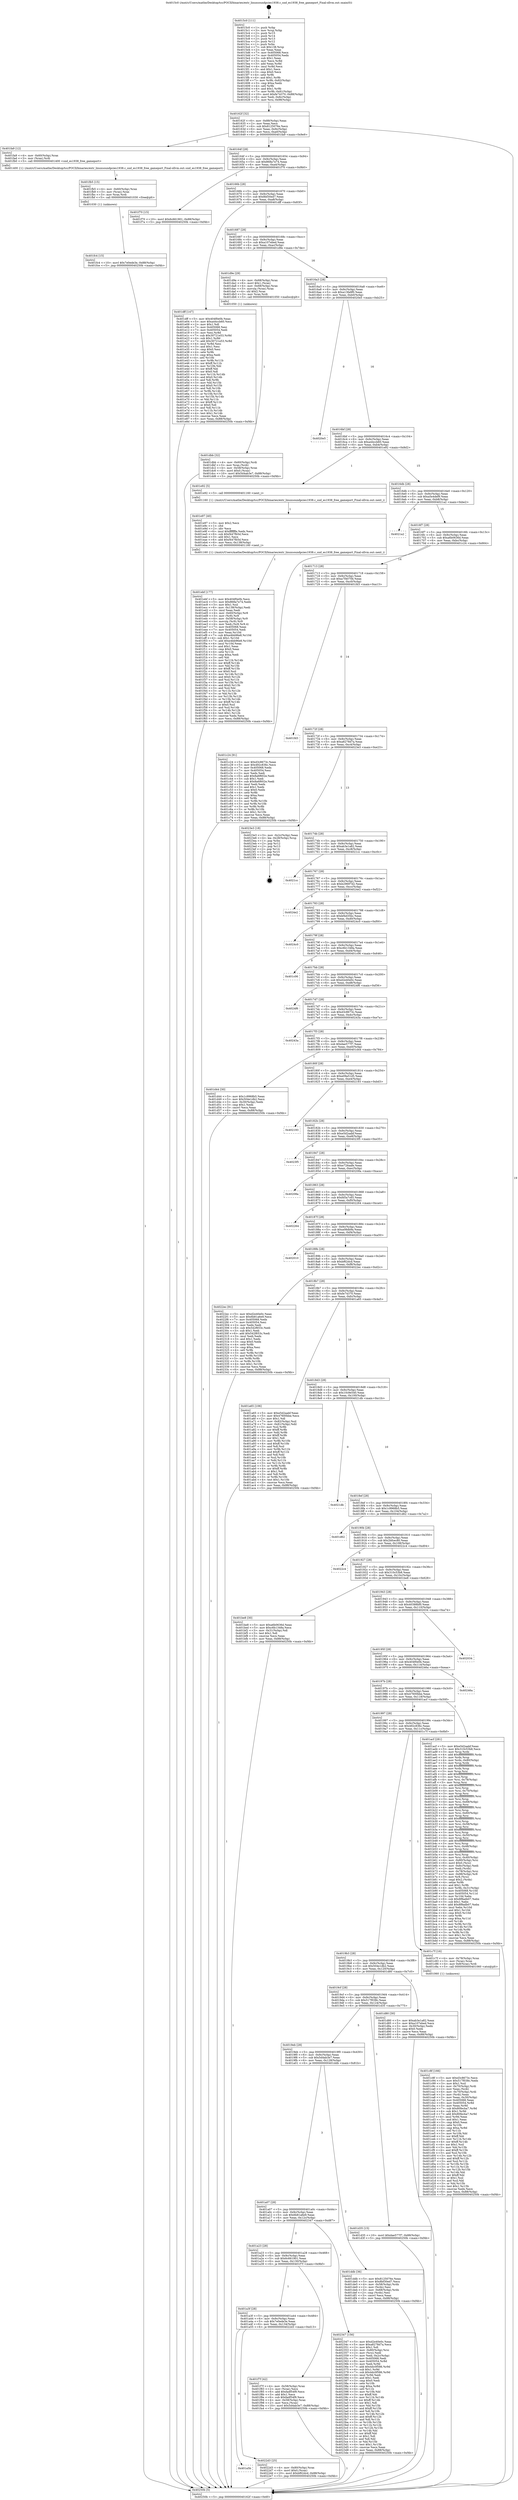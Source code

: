 digraph "0x4015c0" {
  label = "0x4015c0 (/mnt/c/Users/mathe/Desktop/tcc/POCII/binaries/extr_linuxsoundpcies1938.c_snd_es1938_free_gameport_Final-ollvm.out::main(0))"
  labelloc = "t"
  node[shape=record]

  Entry [label="",width=0.3,height=0.3,shape=circle,fillcolor=black,style=filled]
  "0x40162f" [label="{
     0x40162f [32]\l
     | [instrs]\l
     &nbsp;&nbsp;0x40162f \<+6\>: mov -0x88(%rbp),%eax\l
     &nbsp;&nbsp;0x401635 \<+2\>: mov %eax,%ecx\l
     &nbsp;&nbsp;0x401637 \<+6\>: sub $0x8125076e,%ecx\l
     &nbsp;&nbsp;0x40163d \<+6\>: mov %eax,-0x9c(%rbp)\l
     &nbsp;&nbsp;0x401643 \<+6\>: mov %ecx,-0xa0(%rbp)\l
     &nbsp;&nbsp;0x401649 \<+6\>: je 0000000000401fa9 \<main+0x9e9\>\l
  }"]
  "0x401fa9" [label="{
     0x401fa9 [12]\l
     | [instrs]\l
     &nbsp;&nbsp;0x401fa9 \<+4\>: mov -0x60(%rbp),%rax\l
     &nbsp;&nbsp;0x401fad \<+3\>: mov (%rax),%rdi\l
     &nbsp;&nbsp;0x401fb0 \<+5\>: call 0000000000401400 \<snd_es1938_free_gameport\>\l
     | [calls]\l
     &nbsp;&nbsp;0x401400 \{1\} (/mnt/c/Users/mathe/Desktop/tcc/POCII/binaries/extr_linuxsoundpcies1938.c_snd_es1938_free_gameport_Final-ollvm.out::snd_es1938_free_gameport)\l
  }"]
  "0x40164f" [label="{
     0x40164f [28]\l
     | [instrs]\l
     &nbsp;&nbsp;0x40164f \<+5\>: jmp 0000000000401654 \<main+0x94\>\l
     &nbsp;&nbsp;0x401654 \<+6\>: mov -0x9c(%rbp),%eax\l
     &nbsp;&nbsp;0x40165a \<+5\>: sub $0x868a7e74,%eax\l
     &nbsp;&nbsp;0x40165f \<+6\>: mov %eax,-0xa4(%rbp)\l
     &nbsp;&nbsp;0x401665 \<+6\>: je 0000000000401f70 \<main+0x9b0\>\l
  }"]
  Exit [label="",width=0.3,height=0.3,shape=circle,fillcolor=black,style=filled,peripheries=2]
  "0x401f70" [label="{
     0x401f70 [15]\l
     | [instrs]\l
     &nbsp;&nbsp;0x401f70 \<+10\>: movl $0x6c661901,-0x88(%rbp)\l
     &nbsp;&nbsp;0x401f7a \<+5\>: jmp 000000000040250b \<main+0xf4b\>\l
  }"]
  "0x40166b" [label="{
     0x40166b [28]\l
     | [instrs]\l
     &nbsp;&nbsp;0x40166b \<+5\>: jmp 0000000000401670 \<main+0xb0\>\l
     &nbsp;&nbsp;0x401670 \<+6\>: mov -0x9c(%rbp),%eax\l
     &nbsp;&nbsp;0x401676 \<+5\>: sub $0x8bf30ed7,%eax\l
     &nbsp;&nbsp;0x40167b \<+6\>: mov %eax,-0xa8(%rbp)\l
     &nbsp;&nbsp;0x401681 \<+6\>: je 0000000000401dff \<main+0x83f\>\l
  }"]
  "0x401a5b" [label="{
     0x401a5b\l
  }", style=dashed]
  "0x401dff" [label="{
     0x401dff [147]\l
     | [instrs]\l
     &nbsp;&nbsp;0x401dff \<+5\>: mov $0x404f0e0b,%eax\l
     &nbsp;&nbsp;0x401e04 \<+5\>: mov $0xa44ccb60,%ecx\l
     &nbsp;&nbsp;0x401e09 \<+2\>: mov $0x1,%dl\l
     &nbsp;&nbsp;0x401e0b \<+7\>: mov 0x405068,%esi\l
     &nbsp;&nbsp;0x401e12 \<+7\>: mov 0x405054,%edi\l
     &nbsp;&nbsp;0x401e19 \<+3\>: mov %esi,%r8d\l
     &nbsp;&nbsp;0x401e1c \<+7\>: sub $0x30721e53,%r8d\l
     &nbsp;&nbsp;0x401e23 \<+4\>: sub $0x1,%r8d\l
     &nbsp;&nbsp;0x401e27 \<+7\>: add $0x30721e53,%r8d\l
     &nbsp;&nbsp;0x401e2e \<+4\>: imul %r8d,%esi\l
     &nbsp;&nbsp;0x401e32 \<+3\>: and $0x1,%esi\l
     &nbsp;&nbsp;0x401e35 \<+3\>: cmp $0x0,%esi\l
     &nbsp;&nbsp;0x401e38 \<+4\>: sete %r9b\l
     &nbsp;&nbsp;0x401e3c \<+3\>: cmp $0xa,%edi\l
     &nbsp;&nbsp;0x401e3f \<+4\>: setl %r10b\l
     &nbsp;&nbsp;0x401e43 \<+3\>: mov %r9b,%r11b\l
     &nbsp;&nbsp;0x401e46 \<+4\>: xor $0xff,%r11b\l
     &nbsp;&nbsp;0x401e4a \<+3\>: mov %r10b,%bl\l
     &nbsp;&nbsp;0x401e4d \<+3\>: xor $0xff,%bl\l
     &nbsp;&nbsp;0x401e50 \<+3\>: xor $0x0,%dl\l
     &nbsp;&nbsp;0x401e53 \<+3\>: mov %r11b,%r14b\l
     &nbsp;&nbsp;0x401e56 \<+4\>: and $0x0,%r14b\l
     &nbsp;&nbsp;0x401e5a \<+3\>: and %dl,%r9b\l
     &nbsp;&nbsp;0x401e5d \<+3\>: mov %bl,%r15b\l
     &nbsp;&nbsp;0x401e60 \<+4\>: and $0x0,%r15b\l
     &nbsp;&nbsp;0x401e64 \<+3\>: and %dl,%r10b\l
     &nbsp;&nbsp;0x401e67 \<+3\>: or %r9b,%r14b\l
     &nbsp;&nbsp;0x401e6a \<+3\>: or %r10b,%r15b\l
     &nbsp;&nbsp;0x401e6d \<+3\>: xor %r15b,%r14b\l
     &nbsp;&nbsp;0x401e70 \<+3\>: or %bl,%r11b\l
     &nbsp;&nbsp;0x401e73 \<+4\>: xor $0xff,%r11b\l
     &nbsp;&nbsp;0x401e77 \<+3\>: or $0x0,%dl\l
     &nbsp;&nbsp;0x401e7a \<+3\>: and %dl,%r11b\l
     &nbsp;&nbsp;0x401e7d \<+3\>: or %r11b,%r14b\l
     &nbsp;&nbsp;0x401e80 \<+4\>: test $0x1,%r14b\l
     &nbsp;&nbsp;0x401e84 \<+3\>: cmovne %ecx,%eax\l
     &nbsp;&nbsp;0x401e87 \<+6\>: mov %eax,-0x88(%rbp)\l
     &nbsp;&nbsp;0x401e8d \<+5\>: jmp 000000000040250b \<main+0xf4b\>\l
  }"]
  "0x401687" [label="{
     0x401687 [28]\l
     | [instrs]\l
     &nbsp;&nbsp;0x401687 \<+5\>: jmp 000000000040168c \<main+0xcc\>\l
     &nbsp;&nbsp;0x40168c \<+6\>: mov -0x9c(%rbp),%eax\l
     &nbsp;&nbsp;0x401692 \<+5\>: sub $0xa107ebed,%eax\l
     &nbsp;&nbsp;0x401697 \<+6\>: mov %eax,-0xac(%rbp)\l
     &nbsp;&nbsp;0x40169d \<+6\>: je 0000000000401d9e \<main+0x7de\>\l
  }"]
  "0x4022d3" [label="{
     0x4022d3 [25]\l
     | [instrs]\l
     &nbsp;&nbsp;0x4022d3 \<+4\>: mov -0x80(%rbp),%rax\l
     &nbsp;&nbsp;0x4022d7 \<+6\>: movl $0x0,(%rax)\l
     &nbsp;&nbsp;0x4022dd \<+10\>: movl $0xbf62dcd,-0x88(%rbp)\l
     &nbsp;&nbsp;0x4022e7 \<+5\>: jmp 000000000040250b \<main+0xf4b\>\l
  }"]
  "0x401d9e" [label="{
     0x401d9e [29]\l
     | [instrs]\l
     &nbsp;&nbsp;0x401d9e \<+4\>: mov -0x68(%rbp),%rax\l
     &nbsp;&nbsp;0x401da2 \<+6\>: movl $0x1,(%rax)\l
     &nbsp;&nbsp;0x401da8 \<+4\>: mov -0x68(%rbp),%rax\l
     &nbsp;&nbsp;0x401dac \<+3\>: movslq (%rax),%rax\l
     &nbsp;&nbsp;0x401daf \<+4\>: shl $0x2,%rax\l
     &nbsp;&nbsp;0x401db3 \<+3\>: mov %rax,%rdi\l
     &nbsp;&nbsp;0x401db6 \<+5\>: call 0000000000401050 \<malloc@plt\>\l
     | [calls]\l
     &nbsp;&nbsp;0x401050 \{1\} (unknown)\l
  }"]
  "0x4016a3" [label="{
     0x4016a3 [28]\l
     | [instrs]\l
     &nbsp;&nbsp;0x4016a3 \<+5\>: jmp 00000000004016a8 \<main+0xe8\>\l
     &nbsp;&nbsp;0x4016a8 \<+6\>: mov -0x9c(%rbp),%eax\l
     &nbsp;&nbsp;0x4016ae \<+5\>: sub $0xa13fa9f0,%eax\l
     &nbsp;&nbsp;0x4016b3 \<+6\>: mov %eax,-0xb0(%rbp)\l
     &nbsp;&nbsp;0x4016b9 \<+6\>: je 00000000004020e5 \<main+0xb25\>\l
  }"]
  "0x401fc4" [label="{
     0x401fc4 [15]\l
     | [instrs]\l
     &nbsp;&nbsp;0x401fc4 \<+10\>: movl $0x7e0ede3e,-0x88(%rbp)\l
     &nbsp;&nbsp;0x401fce \<+5\>: jmp 000000000040250b \<main+0xf4b\>\l
  }"]
  "0x4020e5" [label="{
     0x4020e5\l
  }", style=dashed]
  "0x4016bf" [label="{
     0x4016bf [28]\l
     | [instrs]\l
     &nbsp;&nbsp;0x4016bf \<+5\>: jmp 00000000004016c4 \<main+0x104\>\l
     &nbsp;&nbsp;0x4016c4 \<+6\>: mov -0x9c(%rbp),%eax\l
     &nbsp;&nbsp;0x4016ca \<+5\>: sub $0xa44ccb60,%eax\l
     &nbsp;&nbsp;0x4016cf \<+6\>: mov %eax,-0xb4(%rbp)\l
     &nbsp;&nbsp;0x4016d5 \<+6\>: je 0000000000401e92 \<main+0x8d2\>\l
  }"]
  "0x401fb5" [label="{
     0x401fb5 [15]\l
     | [instrs]\l
     &nbsp;&nbsp;0x401fb5 \<+4\>: mov -0x60(%rbp),%rax\l
     &nbsp;&nbsp;0x401fb9 \<+3\>: mov (%rax),%rax\l
     &nbsp;&nbsp;0x401fbc \<+3\>: mov %rax,%rdi\l
     &nbsp;&nbsp;0x401fbf \<+5\>: call 0000000000401030 \<free@plt\>\l
     | [calls]\l
     &nbsp;&nbsp;0x401030 \{1\} (unknown)\l
  }"]
  "0x401e92" [label="{
     0x401e92 [5]\l
     | [instrs]\l
     &nbsp;&nbsp;0x401e92 \<+5\>: call 0000000000401160 \<next_i\>\l
     | [calls]\l
     &nbsp;&nbsp;0x401160 \{1\} (/mnt/c/Users/mathe/Desktop/tcc/POCII/binaries/extr_linuxsoundpcies1938.c_snd_es1938_free_gameport_Final-ollvm.out::next_i)\l
  }"]
  "0x4016db" [label="{
     0x4016db [28]\l
     | [instrs]\l
     &nbsp;&nbsp;0x4016db \<+5\>: jmp 00000000004016e0 \<main+0x120\>\l
     &nbsp;&nbsp;0x4016e0 \<+6\>: mov -0x9c(%rbp),%eax\l
     &nbsp;&nbsp;0x4016e6 \<+5\>: sub $0xa5e4def9,%eax\l
     &nbsp;&nbsp;0x4016eb \<+6\>: mov %eax,-0xb8(%rbp)\l
     &nbsp;&nbsp;0x4016f1 \<+6\>: je 00000000004021a2 \<main+0xbe2\>\l
  }"]
  "0x401a3f" [label="{
     0x401a3f [28]\l
     | [instrs]\l
     &nbsp;&nbsp;0x401a3f \<+5\>: jmp 0000000000401a44 \<main+0x484\>\l
     &nbsp;&nbsp;0x401a44 \<+6\>: mov -0x9c(%rbp),%eax\l
     &nbsp;&nbsp;0x401a4a \<+5\>: sub $0x7e0ede3e,%eax\l
     &nbsp;&nbsp;0x401a4f \<+6\>: mov %eax,-0x134(%rbp)\l
     &nbsp;&nbsp;0x401a55 \<+6\>: je 00000000004022d3 \<main+0xd13\>\l
  }"]
  "0x4021a2" [label="{
     0x4021a2\l
  }", style=dashed]
  "0x4016f7" [label="{
     0x4016f7 [28]\l
     | [instrs]\l
     &nbsp;&nbsp;0x4016f7 \<+5\>: jmp 00000000004016fc \<main+0x13c\>\l
     &nbsp;&nbsp;0x4016fc \<+6\>: mov -0x9c(%rbp),%eax\l
     &nbsp;&nbsp;0x401702 \<+5\>: sub $0xa6b0636d,%eax\l
     &nbsp;&nbsp;0x401707 \<+6\>: mov %eax,-0xbc(%rbp)\l
     &nbsp;&nbsp;0x40170d \<+6\>: je 0000000000401c24 \<main+0x664\>\l
  }"]
  "0x401f7f" [label="{
     0x401f7f [42]\l
     | [instrs]\l
     &nbsp;&nbsp;0x401f7f \<+4\>: mov -0x58(%rbp),%rax\l
     &nbsp;&nbsp;0x401f83 \<+2\>: mov (%rax),%ecx\l
     &nbsp;&nbsp;0x401f85 \<+6\>: add $0xfadf54f9,%ecx\l
     &nbsp;&nbsp;0x401f8b \<+3\>: add $0x1,%ecx\l
     &nbsp;&nbsp;0x401f8e \<+6\>: sub $0xfadf54f9,%ecx\l
     &nbsp;&nbsp;0x401f94 \<+4\>: mov -0x58(%rbp),%rax\l
     &nbsp;&nbsp;0x401f98 \<+2\>: mov %ecx,(%rax)\l
     &nbsp;&nbsp;0x401f9a \<+10\>: movl $0x5d4ab3e7,-0x88(%rbp)\l
     &nbsp;&nbsp;0x401fa4 \<+5\>: jmp 000000000040250b \<main+0xf4b\>\l
  }"]
  "0x401c24" [label="{
     0x401c24 [91]\l
     | [instrs]\l
     &nbsp;&nbsp;0x401c24 \<+5\>: mov $0xd3c8673c,%eax\l
     &nbsp;&nbsp;0x401c29 \<+5\>: mov $0x492c836c,%ecx\l
     &nbsp;&nbsp;0x401c2e \<+7\>: mov 0x405068,%edx\l
     &nbsp;&nbsp;0x401c35 \<+7\>: mov 0x405054,%esi\l
     &nbsp;&nbsp;0x401c3c \<+2\>: mov %edx,%edi\l
     &nbsp;&nbsp;0x401c3e \<+6\>: add $0x8a6f602e,%edi\l
     &nbsp;&nbsp;0x401c44 \<+3\>: sub $0x1,%edi\l
     &nbsp;&nbsp;0x401c47 \<+6\>: sub $0x8a6f602e,%edi\l
     &nbsp;&nbsp;0x401c4d \<+3\>: imul %edi,%edx\l
     &nbsp;&nbsp;0x401c50 \<+3\>: and $0x1,%edx\l
     &nbsp;&nbsp;0x401c53 \<+3\>: cmp $0x0,%edx\l
     &nbsp;&nbsp;0x401c56 \<+4\>: sete %r8b\l
     &nbsp;&nbsp;0x401c5a \<+3\>: cmp $0xa,%esi\l
     &nbsp;&nbsp;0x401c5d \<+4\>: setl %r9b\l
     &nbsp;&nbsp;0x401c61 \<+3\>: mov %r8b,%r10b\l
     &nbsp;&nbsp;0x401c64 \<+3\>: and %r9b,%r10b\l
     &nbsp;&nbsp;0x401c67 \<+3\>: xor %r9b,%r8b\l
     &nbsp;&nbsp;0x401c6a \<+3\>: or %r8b,%r10b\l
     &nbsp;&nbsp;0x401c6d \<+4\>: test $0x1,%r10b\l
     &nbsp;&nbsp;0x401c71 \<+3\>: cmovne %ecx,%eax\l
     &nbsp;&nbsp;0x401c74 \<+6\>: mov %eax,-0x88(%rbp)\l
     &nbsp;&nbsp;0x401c7a \<+5\>: jmp 000000000040250b \<main+0xf4b\>\l
  }"]
  "0x401713" [label="{
     0x401713 [28]\l
     | [instrs]\l
     &nbsp;&nbsp;0x401713 \<+5\>: jmp 0000000000401718 \<main+0x158\>\l
     &nbsp;&nbsp;0x401718 \<+6\>: mov -0x9c(%rbp),%eax\l
     &nbsp;&nbsp;0x40171e \<+5\>: sub $0xa7f4070b,%eax\l
     &nbsp;&nbsp;0x401723 \<+6\>: mov %eax,-0xc0(%rbp)\l
     &nbsp;&nbsp;0x401729 \<+6\>: je 0000000000401fd3 \<main+0xa13\>\l
  }"]
  "0x401a23" [label="{
     0x401a23 [28]\l
     | [instrs]\l
     &nbsp;&nbsp;0x401a23 \<+5\>: jmp 0000000000401a28 \<main+0x468\>\l
     &nbsp;&nbsp;0x401a28 \<+6\>: mov -0x9c(%rbp),%eax\l
     &nbsp;&nbsp;0x401a2e \<+5\>: sub $0x6c661901,%eax\l
     &nbsp;&nbsp;0x401a33 \<+6\>: mov %eax,-0x130(%rbp)\l
     &nbsp;&nbsp;0x401a39 \<+6\>: je 0000000000401f7f \<main+0x9bf\>\l
  }"]
  "0x401fd3" [label="{
     0x401fd3\l
  }", style=dashed]
  "0x40172f" [label="{
     0x40172f [28]\l
     | [instrs]\l
     &nbsp;&nbsp;0x40172f \<+5\>: jmp 0000000000401734 \<main+0x174\>\l
     &nbsp;&nbsp;0x401734 \<+6\>: mov -0x9c(%rbp),%eax\l
     &nbsp;&nbsp;0x40173a \<+5\>: sub $0xa8278d7a,%eax\l
     &nbsp;&nbsp;0x40173f \<+6\>: mov %eax,-0xc4(%rbp)\l
     &nbsp;&nbsp;0x401745 \<+6\>: je 00000000004023e3 \<main+0xe23\>\l
  }"]
  "0x402347" [label="{
     0x402347 [156]\l
     | [instrs]\l
     &nbsp;&nbsp;0x402347 \<+5\>: mov $0xd2e40e0c,%eax\l
     &nbsp;&nbsp;0x40234c \<+5\>: mov $0xa8278d7a,%ecx\l
     &nbsp;&nbsp;0x402351 \<+2\>: mov $0x1,%dl\l
     &nbsp;&nbsp;0x402353 \<+4\>: mov -0x80(%rbp),%rsi\l
     &nbsp;&nbsp;0x402357 \<+2\>: mov (%rsi),%edi\l
     &nbsp;&nbsp;0x402359 \<+3\>: mov %edi,-0x2c(%rbp)\l
     &nbsp;&nbsp;0x40235c \<+7\>: mov 0x405068,%edi\l
     &nbsp;&nbsp;0x402363 \<+8\>: mov 0x405054,%r8d\l
     &nbsp;&nbsp;0x40236b \<+3\>: mov %edi,%r9d\l
     &nbsp;&nbsp;0x40236e \<+7\>: add $0x4dc0f586,%r9d\l
     &nbsp;&nbsp;0x402375 \<+4\>: sub $0x1,%r9d\l
     &nbsp;&nbsp;0x402379 \<+7\>: sub $0x4dc0f586,%r9d\l
     &nbsp;&nbsp;0x402380 \<+4\>: imul %r9d,%edi\l
     &nbsp;&nbsp;0x402384 \<+3\>: and $0x1,%edi\l
     &nbsp;&nbsp;0x402387 \<+3\>: cmp $0x0,%edi\l
     &nbsp;&nbsp;0x40238a \<+4\>: sete %r10b\l
     &nbsp;&nbsp;0x40238e \<+4\>: cmp $0xa,%r8d\l
     &nbsp;&nbsp;0x402392 \<+4\>: setl %r11b\l
     &nbsp;&nbsp;0x402396 \<+3\>: mov %r10b,%bl\l
     &nbsp;&nbsp;0x402399 \<+3\>: xor $0xff,%bl\l
     &nbsp;&nbsp;0x40239c \<+3\>: mov %r11b,%r14b\l
     &nbsp;&nbsp;0x40239f \<+4\>: xor $0xff,%r14b\l
     &nbsp;&nbsp;0x4023a3 \<+3\>: xor $0x1,%dl\l
     &nbsp;&nbsp;0x4023a6 \<+3\>: mov %bl,%r15b\l
     &nbsp;&nbsp;0x4023a9 \<+4\>: and $0xff,%r15b\l
     &nbsp;&nbsp;0x4023ad \<+3\>: and %dl,%r10b\l
     &nbsp;&nbsp;0x4023b0 \<+3\>: mov %r14b,%r12b\l
     &nbsp;&nbsp;0x4023b3 \<+4\>: and $0xff,%r12b\l
     &nbsp;&nbsp;0x4023b7 \<+3\>: and %dl,%r11b\l
     &nbsp;&nbsp;0x4023ba \<+3\>: or %r10b,%r15b\l
     &nbsp;&nbsp;0x4023bd \<+3\>: or %r11b,%r12b\l
     &nbsp;&nbsp;0x4023c0 \<+3\>: xor %r12b,%r15b\l
     &nbsp;&nbsp;0x4023c3 \<+3\>: or %r14b,%bl\l
     &nbsp;&nbsp;0x4023c6 \<+3\>: xor $0xff,%bl\l
     &nbsp;&nbsp;0x4023c9 \<+3\>: or $0x1,%dl\l
     &nbsp;&nbsp;0x4023cc \<+2\>: and %dl,%bl\l
     &nbsp;&nbsp;0x4023ce \<+3\>: or %bl,%r15b\l
     &nbsp;&nbsp;0x4023d1 \<+4\>: test $0x1,%r15b\l
     &nbsp;&nbsp;0x4023d5 \<+3\>: cmovne %ecx,%eax\l
     &nbsp;&nbsp;0x4023d8 \<+6\>: mov %eax,-0x88(%rbp)\l
     &nbsp;&nbsp;0x4023de \<+5\>: jmp 000000000040250b \<main+0xf4b\>\l
  }"]
  "0x4023e3" [label="{
     0x4023e3 [18]\l
     | [instrs]\l
     &nbsp;&nbsp;0x4023e3 \<+3\>: mov -0x2c(%rbp),%eax\l
     &nbsp;&nbsp;0x4023e6 \<+4\>: lea -0x28(%rbp),%rsp\l
     &nbsp;&nbsp;0x4023ea \<+1\>: pop %rbx\l
     &nbsp;&nbsp;0x4023eb \<+2\>: pop %r12\l
     &nbsp;&nbsp;0x4023ed \<+2\>: pop %r13\l
     &nbsp;&nbsp;0x4023ef \<+2\>: pop %r14\l
     &nbsp;&nbsp;0x4023f1 \<+2\>: pop %r15\l
     &nbsp;&nbsp;0x4023f3 \<+1\>: pop %rbp\l
     &nbsp;&nbsp;0x4023f4 \<+1\>: ret\l
  }"]
  "0x40174b" [label="{
     0x40174b [28]\l
     | [instrs]\l
     &nbsp;&nbsp;0x40174b \<+5\>: jmp 0000000000401750 \<main+0x190\>\l
     &nbsp;&nbsp;0x401750 \<+6\>: mov -0x9c(%rbp),%eax\l
     &nbsp;&nbsp;0x401756 \<+5\>: sub $0xab3e1a82,%eax\l
     &nbsp;&nbsp;0x40175b \<+6\>: mov %eax,-0xc8(%rbp)\l
     &nbsp;&nbsp;0x401761 \<+6\>: je 00000000004021cc \<main+0xc0c\>\l
  }"]
  "0x401ebf" [label="{
     0x401ebf [177]\l
     | [instrs]\l
     &nbsp;&nbsp;0x401ebf \<+5\>: mov $0x404f0e0b,%ecx\l
     &nbsp;&nbsp;0x401ec4 \<+5\>: mov $0x868a7e74,%edx\l
     &nbsp;&nbsp;0x401ec9 \<+3\>: mov $0x1,%sil\l
     &nbsp;&nbsp;0x401ecc \<+6\>: mov -0x138(%rbp),%edi\l
     &nbsp;&nbsp;0x401ed2 \<+3\>: imul %eax,%edi\l
     &nbsp;&nbsp;0x401ed5 \<+4\>: mov -0x60(%rbp),%r8\l
     &nbsp;&nbsp;0x401ed9 \<+3\>: mov (%r8),%r8\l
     &nbsp;&nbsp;0x401edc \<+4\>: mov -0x58(%rbp),%r9\l
     &nbsp;&nbsp;0x401ee0 \<+3\>: movslq (%r9),%r9\l
     &nbsp;&nbsp;0x401ee3 \<+4\>: mov %edi,(%r8,%r9,4)\l
     &nbsp;&nbsp;0x401ee7 \<+7\>: mov 0x405068,%eax\l
     &nbsp;&nbsp;0x401eee \<+7\>: mov 0x405054,%edi\l
     &nbsp;&nbsp;0x401ef5 \<+3\>: mov %eax,%r10d\l
     &nbsp;&nbsp;0x401ef8 \<+7\>: sub $0xe4bb96e8,%r10d\l
     &nbsp;&nbsp;0x401eff \<+4\>: sub $0x1,%r10d\l
     &nbsp;&nbsp;0x401f03 \<+7\>: add $0xe4bb96e8,%r10d\l
     &nbsp;&nbsp;0x401f0a \<+4\>: imul %r10d,%eax\l
     &nbsp;&nbsp;0x401f0e \<+3\>: and $0x1,%eax\l
     &nbsp;&nbsp;0x401f11 \<+3\>: cmp $0x0,%eax\l
     &nbsp;&nbsp;0x401f14 \<+4\>: sete %r11b\l
     &nbsp;&nbsp;0x401f18 \<+3\>: cmp $0xa,%edi\l
     &nbsp;&nbsp;0x401f1b \<+3\>: setl %bl\l
     &nbsp;&nbsp;0x401f1e \<+3\>: mov %r11b,%r14b\l
     &nbsp;&nbsp;0x401f21 \<+4\>: xor $0xff,%r14b\l
     &nbsp;&nbsp;0x401f25 \<+3\>: mov %bl,%r15b\l
     &nbsp;&nbsp;0x401f28 \<+4\>: xor $0xff,%r15b\l
     &nbsp;&nbsp;0x401f2c \<+4\>: xor $0x0,%sil\l
     &nbsp;&nbsp;0x401f30 \<+3\>: mov %r14b,%r12b\l
     &nbsp;&nbsp;0x401f33 \<+4\>: and $0x0,%r12b\l
     &nbsp;&nbsp;0x401f37 \<+3\>: and %sil,%r11b\l
     &nbsp;&nbsp;0x401f3a \<+3\>: mov %r15b,%r13b\l
     &nbsp;&nbsp;0x401f3d \<+4\>: and $0x0,%r13b\l
     &nbsp;&nbsp;0x401f41 \<+3\>: and %sil,%bl\l
     &nbsp;&nbsp;0x401f44 \<+3\>: or %r11b,%r12b\l
     &nbsp;&nbsp;0x401f47 \<+3\>: or %bl,%r13b\l
     &nbsp;&nbsp;0x401f4a \<+3\>: xor %r13b,%r12b\l
     &nbsp;&nbsp;0x401f4d \<+3\>: or %r15b,%r14b\l
     &nbsp;&nbsp;0x401f50 \<+4\>: xor $0xff,%r14b\l
     &nbsp;&nbsp;0x401f54 \<+4\>: or $0x0,%sil\l
     &nbsp;&nbsp;0x401f58 \<+3\>: and %sil,%r14b\l
     &nbsp;&nbsp;0x401f5b \<+3\>: or %r14b,%r12b\l
     &nbsp;&nbsp;0x401f5e \<+4\>: test $0x1,%r12b\l
     &nbsp;&nbsp;0x401f62 \<+3\>: cmovne %edx,%ecx\l
     &nbsp;&nbsp;0x401f65 \<+6\>: mov %ecx,-0x88(%rbp)\l
     &nbsp;&nbsp;0x401f6b \<+5\>: jmp 000000000040250b \<main+0xf4b\>\l
  }"]
  "0x4021cc" [label="{
     0x4021cc\l
  }", style=dashed]
  "0x401767" [label="{
     0x401767 [28]\l
     | [instrs]\l
     &nbsp;&nbsp;0x401767 \<+5\>: jmp 000000000040176c \<main+0x1ac\>\l
     &nbsp;&nbsp;0x40176c \<+6\>: mov -0x9c(%rbp),%eax\l
     &nbsp;&nbsp;0x401772 \<+5\>: sub $0xb29697d2,%eax\l
     &nbsp;&nbsp;0x401777 \<+6\>: mov %eax,-0xcc(%rbp)\l
     &nbsp;&nbsp;0x40177d \<+6\>: je 00000000004024e2 \<main+0xf22\>\l
  }"]
  "0x401e97" [label="{
     0x401e97 [40]\l
     | [instrs]\l
     &nbsp;&nbsp;0x401e97 \<+5\>: mov $0x2,%ecx\l
     &nbsp;&nbsp;0x401e9c \<+1\>: cltd\l
     &nbsp;&nbsp;0x401e9d \<+2\>: idiv %ecx\l
     &nbsp;&nbsp;0x401e9f \<+6\>: imul $0xfffffffe,%edx,%ecx\l
     &nbsp;&nbsp;0x401ea5 \<+6\>: sub $0xf447fb5d,%ecx\l
     &nbsp;&nbsp;0x401eab \<+3\>: add $0x1,%ecx\l
     &nbsp;&nbsp;0x401eae \<+6\>: add $0xf447fb5d,%ecx\l
     &nbsp;&nbsp;0x401eb4 \<+6\>: mov %ecx,-0x138(%rbp)\l
     &nbsp;&nbsp;0x401eba \<+5\>: call 0000000000401160 \<next_i\>\l
     | [calls]\l
     &nbsp;&nbsp;0x401160 \{1\} (/mnt/c/Users/mathe/Desktop/tcc/POCII/binaries/extr_linuxsoundpcies1938.c_snd_es1938_free_gameport_Final-ollvm.out::next_i)\l
  }"]
  "0x4024e2" [label="{
     0x4024e2\l
  }", style=dashed]
  "0x401783" [label="{
     0x401783 [28]\l
     | [instrs]\l
     &nbsp;&nbsp;0x401783 \<+5\>: jmp 0000000000401788 \<main+0x1c8\>\l
     &nbsp;&nbsp;0x401788 \<+6\>: mov -0x9c(%rbp),%eax\l
     &nbsp;&nbsp;0x40178e \<+5\>: sub $0xbf4d35bc,%eax\l
     &nbsp;&nbsp;0x401793 \<+6\>: mov %eax,-0xd0(%rbp)\l
     &nbsp;&nbsp;0x401799 \<+6\>: je 00000000004024c0 \<main+0xf00\>\l
  }"]
  "0x401a07" [label="{
     0x401a07 [28]\l
     | [instrs]\l
     &nbsp;&nbsp;0x401a07 \<+5\>: jmp 0000000000401a0c \<main+0x44c\>\l
     &nbsp;&nbsp;0x401a0c \<+6\>: mov -0x9c(%rbp),%eax\l
     &nbsp;&nbsp;0x401a12 \<+5\>: sub $0x6b81a6e9,%eax\l
     &nbsp;&nbsp;0x401a17 \<+6\>: mov %eax,-0x12c(%rbp)\l
     &nbsp;&nbsp;0x401a1d \<+6\>: je 0000000000402347 \<main+0xd87\>\l
  }"]
  "0x4024c0" [label="{
     0x4024c0\l
  }", style=dashed]
  "0x40179f" [label="{
     0x40179f [28]\l
     | [instrs]\l
     &nbsp;&nbsp;0x40179f \<+5\>: jmp 00000000004017a4 \<main+0x1e4\>\l
     &nbsp;&nbsp;0x4017a4 \<+6\>: mov -0x9c(%rbp),%eax\l
     &nbsp;&nbsp;0x4017aa \<+5\>: sub $0xc6b1348a,%eax\l
     &nbsp;&nbsp;0x4017af \<+6\>: mov %eax,-0xd4(%rbp)\l
     &nbsp;&nbsp;0x4017b5 \<+6\>: je 0000000000401c06 \<main+0x646\>\l
  }"]
  "0x401ddb" [label="{
     0x401ddb [36]\l
     | [instrs]\l
     &nbsp;&nbsp;0x401ddb \<+5\>: mov $0x8125076e,%eax\l
     &nbsp;&nbsp;0x401de0 \<+5\>: mov $0x8bf30ed7,%ecx\l
     &nbsp;&nbsp;0x401de5 \<+4\>: mov -0x58(%rbp),%rdx\l
     &nbsp;&nbsp;0x401de9 \<+2\>: mov (%rdx),%esi\l
     &nbsp;&nbsp;0x401deb \<+4\>: mov -0x68(%rbp),%rdx\l
     &nbsp;&nbsp;0x401def \<+2\>: cmp (%rdx),%esi\l
     &nbsp;&nbsp;0x401df1 \<+3\>: cmovl %ecx,%eax\l
     &nbsp;&nbsp;0x401df4 \<+6\>: mov %eax,-0x88(%rbp)\l
     &nbsp;&nbsp;0x401dfa \<+5\>: jmp 000000000040250b \<main+0xf4b\>\l
  }"]
  "0x401c06" [label="{
     0x401c06\l
  }", style=dashed]
  "0x4017bb" [label="{
     0x4017bb [28]\l
     | [instrs]\l
     &nbsp;&nbsp;0x4017bb \<+5\>: jmp 00000000004017c0 \<main+0x200\>\l
     &nbsp;&nbsp;0x4017c0 \<+6\>: mov -0x9c(%rbp),%eax\l
     &nbsp;&nbsp;0x4017c6 \<+5\>: sub $0xd2e40e0c,%eax\l
     &nbsp;&nbsp;0x4017cb \<+6\>: mov %eax,-0xd8(%rbp)\l
     &nbsp;&nbsp;0x4017d1 \<+6\>: je 00000000004024f6 \<main+0xf36\>\l
  }"]
  "0x401dbb" [label="{
     0x401dbb [32]\l
     | [instrs]\l
     &nbsp;&nbsp;0x401dbb \<+4\>: mov -0x60(%rbp),%rdi\l
     &nbsp;&nbsp;0x401dbf \<+3\>: mov %rax,(%rdi)\l
     &nbsp;&nbsp;0x401dc2 \<+4\>: mov -0x58(%rbp),%rax\l
     &nbsp;&nbsp;0x401dc6 \<+6\>: movl $0x0,(%rax)\l
     &nbsp;&nbsp;0x401dcc \<+10\>: movl $0x5d4ab3e7,-0x88(%rbp)\l
     &nbsp;&nbsp;0x401dd6 \<+5\>: jmp 000000000040250b \<main+0xf4b\>\l
  }"]
  "0x4024f6" [label="{
     0x4024f6\l
  }", style=dashed]
  "0x4017d7" [label="{
     0x4017d7 [28]\l
     | [instrs]\l
     &nbsp;&nbsp;0x4017d7 \<+5\>: jmp 00000000004017dc \<main+0x21c\>\l
     &nbsp;&nbsp;0x4017dc \<+6\>: mov -0x9c(%rbp),%eax\l
     &nbsp;&nbsp;0x4017e2 \<+5\>: sub $0xd3c8673c,%eax\l
     &nbsp;&nbsp;0x4017e7 \<+6\>: mov %eax,-0xdc(%rbp)\l
     &nbsp;&nbsp;0x4017ed \<+6\>: je 000000000040243a \<main+0xe7a\>\l
  }"]
  "0x4019eb" [label="{
     0x4019eb [28]\l
     | [instrs]\l
     &nbsp;&nbsp;0x4019eb \<+5\>: jmp 00000000004019f0 \<main+0x430\>\l
     &nbsp;&nbsp;0x4019f0 \<+6\>: mov -0x9c(%rbp),%eax\l
     &nbsp;&nbsp;0x4019f6 \<+5\>: sub $0x5d4ab3e7,%eax\l
     &nbsp;&nbsp;0x4019fb \<+6\>: mov %eax,-0x128(%rbp)\l
     &nbsp;&nbsp;0x401a01 \<+6\>: je 0000000000401ddb \<main+0x81b\>\l
  }"]
  "0x40243a" [label="{
     0x40243a\l
  }", style=dashed]
  "0x4017f3" [label="{
     0x4017f3 [28]\l
     | [instrs]\l
     &nbsp;&nbsp;0x4017f3 \<+5\>: jmp 00000000004017f8 \<main+0x238\>\l
     &nbsp;&nbsp;0x4017f8 \<+6\>: mov -0x9c(%rbp),%eax\l
     &nbsp;&nbsp;0x4017fe \<+5\>: sub $0xdae577f7,%eax\l
     &nbsp;&nbsp;0x401803 \<+6\>: mov %eax,-0xe0(%rbp)\l
     &nbsp;&nbsp;0x401809 \<+6\>: je 0000000000401d44 \<main+0x784\>\l
  }"]
  "0x401d35" [label="{
     0x401d35 [15]\l
     | [instrs]\l
     &nbsp;&nbsp;0x401d35 \<+10\>: movl $0xdae577f7,-0x88(%rbp)\l
     &nbsp;&nbsp;0x401d3f \<+5\>: jmp 000000000040250b \<main+0xf4b\>\l
  }"]
  "0x401d44" [label="{
     0x401d44 [30]\l
     | [instrs]\l
     &nbsp;&nbsp;0x401d44 \<+5\>: mov $0x1c9968b5,%eax\l
     &nbsp;&nbsp;0x401d49 \<+5\>: mov $0x504e1db2,%ecx\l
     &nbsp;&nbsp;0x401d4e \<+3\>: mov -0x30(%rbp),%edx\l
     &nbsp;&nbsp;0x401d51 \<+3\>: cmp $0x1,%edx\l
     &nbsp;&nbsp;0x401d54 \<+3\>: cmovl %ecx,%eax\l
     &nbsp;&nbsp;0x401d57 \<+6\>: mov %eax,-0x88(%rbp)\l
     &nbsp;&nbsp;0x401d5d \<+5\>: jmp 000000000040250b \<main+0xf4b\>\l
  }"]
  "0x40180f" [label="{
     0x40180f [28]\l
     | [instrs]\l
     &nbsp;&nbsp;0x40180f \<+5\>: jmp 0000000000401814 \<main+0x254\>\l
     &nbsp;&nbsp;0x401814 \<+6\>: mov -0x9c(%rbp),%eax\l
     &nbsp;&nbsp;0x40181a \<+5\>: sub $0xe09a51d5,%eax\l
     &nbsp;&nbsp;0x40181f \<+6\>: mov %eax,-0xe4(%rbp)\l
     &nbsp;&nbsp;0x401825 \<+6\>: je 0000000000402193 \<main+0xbd3\>\l
  }"]
  "0x4019cf" [label="{
     0x4019cf [28]\l
     | [instrs]\l
     &nbsp;&nbsp;0x4019cf \<+5\>: jmp 00000000004019d4 \<main+0x414\>\l
     &nbsp;&nbsp;0x4019d4 \<+6\>: mov -0x9c(%rbp),%eax\l
     &nbsp;&nbsp;0x4019da \<+5\>: sub $0x517f038c,%eax\l
     &nbsp;&nbsp;0x4019df \<+6\>: mov %eax,-0x124(%rbp)\l
     &nbsp;&nbsp;0x4019e5 \<+6\>: je 0000000000401d35 \<main+0x775\>\l
  }"]
  "0x402193" [label="{
     0x402193\l
  }", style=dashed]
  "0x40182b" [label="{
     0x40182b [28]\l
     | [instrs]\l
     &nbsp;&nbsp;0x40182b \<+5\>: jmp 0000000000401830 \<main+0x270\>\l
     &nbsp;&nbsp;0x401830 \<+6\>: mov -0x9c(%rbp),%eax\l
     &nbsp;&nbsp;0x401836 \<+5\>: sub $0xe5d2aabf,%eax\l
     &nbsp;&nbsp;0x40183b \<+6\>: mov %eax,-0xe8(%rbp)\l
     &nbsp;&nbsp;0x401841 \<+6\>: je 00000000004023f5 \<main+0xe35\>\l
  }"]
  "0x401d80" [label="{
     0x401d80 [30]\l
     | [instrs]\l
     &nbsp;&nbsp;0x401d80 \<+5\>: mov $0xab3e1a82,%eax\l
     &nbsp;&nbsp;0x401d85 \<+5\>: mov $0xa107ebed,%ecx\l
     &nbsp;&nbsp;0x401d8a \<+3\>: mov -0x30(%rbp),%edx\l
     &nbsp;&nbsp;0x401d8d \<+3\>: cmp $0x0,%edx\l
     &nbsp;&nbsp;0x401d90 \<+3\>: cmove %ecx,%eax\l
     &nbsp;&nbsp;0x401d93 \<+6\>: mov %eax,-0x88(%rbp)\l
     &nbsp;&nbsp;0x401d99 \<+5\>: jmp 000000000040250b \<main+0xf4b\>\l
  }"]
  "0x4023f5" [label="{
     0x4023f5\l
  }", style=dashed]
  "0x401847" [label="{
     0x401847 [28]\l
     | [instrs]\l
     &nbsp;&nbsp;0x401847 \<+5\>: jmp 000000000040184c \<main+0x28c\>\l
     &nbsp;&nbsp;0x40184c \<+6\>: mov -0x9c(%rbp),%eax\l
     &nbsp;&nbsp;0x401852 \<+5\>: sub $0xe726aafe,%eax\l
     &nbsp;&nbsp;0x401857 \<+6\>: mov %eax,-0xec(%rbp)\l
     &nbsp;&nbsp;0x40185d \<+6\>: je 000000000040208a \<main+0xaca\>\l
  }"]
  "0x401c8f" [label="{
     0x401c8f [166]\l
     | [instrs]\l
     &nbsp;&nbsp;0x401c8f \<+5\>: mov $0xd3c8673c,%ecx\l
     &nbsp;&nbsp;0x401c94 \<+5\>: mov $0x517f038c,%edx\l
     &nbsp;&nbsp;0x401c99 \<+3\>: mov $0x1,%sil\l
     &nbsp;&nbsp;0x401c9c \<+4\>: mov -0x70(%rbp),%rdi\l
     &nbsp;&nbsp;0x401ca0 \<+2\>: mov %eax,(%rdi)\l
     &nbsp;&nbsp;0x401ca2 \<+4\>: mov -0x70(%rbp),%rdi\l
     &nbsp;&nbsp;0x401ca6 \<+2\>: mov (%rdi),%eax\l
     &nbsp;&nbsp;0x401ca8 \<+3\>: mov %eax,-0x30(%rbp)\l
     &nbsp;&nbsp;0x401cab \<+7\>: mov 0x405068,%eax\l
     &nbsp;&nbsp;0x401cb2 \<+8\>: mov 0x405054,%r8d\l
     &nbsp;&nbsp;0x401cba \<+3\>: mov %eax,%r9d\l
     &nbsp;&nbsp;0x401cbd \<+7\>: sub $0x80fecba7,%r9d\l
     &nbsp;&nbsp;0x401cc4 \<+4\>: sub $0x1,%r9d\l
     &nbsp;&nbsp;0x401cc8 \<+7\>: add $0x80fecba7,%r9d\l
     &nbsp;&nbsp;0x401ccf \<+4\>: imul %r9d,%eax\l
     &nbsp;&nbsp;0x401cd3 \<+3\>: and $0x1,%eax\l
     &nbsp;&nbsp;0x401cd6 \<+3\>: cmp $0x0,%eax\l
     &nbsp;&nbsp;0x401cd9 \<+4\>: sete %r10b\l
     &nbsp;&nbsp;0x401cdd \<+4\>: cmp $0xa,%r8d\l
     &nbsp;&nbsp;0x401ce1 \<+4\>: setl %r11b\l
     &nbsp;&nbsp;0x401ce5 \<+3\>: mov %r10b,%bl\l
     &nbsp;&nbsp;0x401ce8 \<+3\>: xor $0xff,%bl\l
     &nbsp;&nbsp;0x401ceb \<+3\>: mov %r11b,%r14b\l
     &nbsp;&nbsp;0x401cee \<+4\>: xor $0xff,%r14b\l
     &nbsp;&nbsp;0x401cf2 \<+4\>: xor $0x1,%sil\l
     &nbsp;&nbsp;0x401cf6 \<+3\>: mov %bl,%r15b\l
     &nbsp;&nbsp;0x401cf9 \<+4\>: and $0xff,%r15b\l
     &nbsp;&nbsp;0x401cfd \<+3\>: and %sil,%r10b\l
     &nbsp;&nbsp;0x401d00 \<+3\>: mov %r14b,%r12b\l
     &nbsp;&nbsp;0x401d03 \<+4\>: and $0xff,%r12b\l
     &nbsp;&nbsp;0x401d07 \<+3\>: and %sil,%r11b\l
     &nbsp;&nbsp;0x401d0a \<+3\>: or %r10b,%r15b\l
     &nbsp;&nbsp;0x401d0d \<+3\>: or %r11b,%r12b\l
     &nbsp;&nbsp;0x401d10 \<+3\>: xor %r12b,%r15b\l
     &nbsp;&nbsp;0x401d13 \<+3\>: or %r14b,%bl\l
     &nbsp;&nbsp;0x401d16 \<+3\>: xor $0xff,%bl\l
     &nbsp;&nbsp;0x401d19 \<+4\>: or $0x1,%sil\l
     &nbsp;&nbsp;0x401d1d \<+3\>: and %sil,%bl\l
     &nbsp;&nbsp;0x401d20 \<+3\>: or %bl,%r15b\l
     &nbsp;&nbsp;0x401d23 \<+4\>: test $0x1,%r15b\l
     &nbsp;&nbsp;0x401d27 \<+3\>: cmovne %edx,%ecx\l
     &nbsp;&nbsp;0x401d2a \<+6\>: mov %ecx,-0x88(%rbp)\l
     &nbsp;&nbsp;0x401d30 \<+5\>: jmp 000000000040250b \<main+0xf4b\>\l
  }"]
  "0x40208a" [label="{
     0x40208a\l
  }", style=dashed]
  "0x401863" [label="{
     0x401863 [28]\l
     | [instrs]\l
     &nbsp;&nbsp;0x401863 \<+5\>: jmp 0000000000401868 \<main+0x2a8\>\l
     &nbsp;&nbsp;0x401868 \<+6\>: mov -0x9c(%rbp),%eax\l
     &nbsp;&nbsp;0x40186e \<+5\>: sub $0xfd5a7c65,%eax\l
     &nbsp;&nbsp;0x401873 \<+6\>: mov %eax,-0xf0(%rbp)\l
     &nbsp;&nbsp;0x401879 \<+6\>: je 0000000000402264 \<main+0xca4\>\l
  }"]
  "0x4019b3" [label="{
     0x4019b3 [28]\l
     | [instrs]\l
     &nbsp;&nbsp;0x4019b3 \<+5\>: jmp 00000000004019b8 \<main+0x3f8\>\l
     &nbsp;&nbsp;0x4019b8 \<+6\>: mov -0x9c(%rbp),%eax\l
     &nbsp;&nbsp;0x4019be \<+5\>: sub $0x504e1db2,%eax\l
     &nbsp;&nbsp;0x4019c3 \<+6\>: mov %eax,-0x120(%rbp)\l
     &nbsp;&nbsp;0x4019c9 \<+6\>: je 0000000000401d80 \<main+0x7c0\>\l
  }"]
  "0x402264" [label="{
     0x402264\l
  }", style=dashed]
  "0x40187f" [label="{
     0x40187f [28]\l
     | [instrs]\l
     &nbsp;&nbsp;0x40187f \<+5\>: jmp 0000000000401884 \<main+0x2c4\>\l
     &nbsp;&nbsp;0x401884 \<+6\>: mov -0x9c(%rbp),%eax\l
     &nbsp;&nbsp;0x40188a \<+5\>: sub $0xa08db9a,%eax\l
     &nbsp;&nbsp;0x40188f \<+6\>: mov %eax,-0xf4(%rbp)\l
     &nbsp;&nbsp;0x401895 \<+6\>: je 0000000000402010 \<main+0xa50\>\l
  }"]
  "0x401c7f" [label="{
     0x401c7f [16]\l
     | [instrs]\l
     &nbsp;&nbsp;0x401c7f \<+4\>: mov -0x78(%rbp),%rax\l
     &nbsp;&nbsp;0x401c83 \<+3\>: mov (%rax),%rax\l
     &nbsp;&nbsp;0x401c86 \<+4\>: mov 0x8(%rax),%rdi\l
     &nbsp;&nbsp;0x401c8a \<+5\>: call 0000000000401060 \<atoi@plt\>\l
     | [calls]\l
     &nbsp;&nbsp;0x401060 \{1\} (unknown)\l
  }"]
  "0x402010" [label="{
     0x402010\l
  }", style=dashed]
  "0x40189b" [label="{
     0x40189b [28]\l
     | [instrs]\l
     &nbsp;&nbsp;0x40189b \<+5\>: jmp 00000000004018a0 \<main+0x2e0\>\l
     &nbsp;&nbsp;0x4018a0 \<+6\>: mov -0x9c(%rbp),%eax\l
     &nbsp;&nbsp;0x4018a6 \<+5\>: sub $0xbf62dcd,%eax\l
     &nbsp;&nbsp;0x4018ab \<+6\>: mov %eax,-0xf8(%rbp)\l
     &nbsp;&nbsp;0x4018b1 \<+6\>: je 00000000004022ec \<main+0xd2c\>\l
  }"]
  "0x401997" [label="{
     0x401997 [28]\l
     | [instrs]\l
     &nbsp;&nbsp;0x401997 \<+5\>: jmp 000000000040199c \<main+0x3dc\>\l
     &nbsp;&nbsp;0x40199c \<+6\>: mov -0x9c(%rbp),%eax\l
     &nbsp;&nbsp;0x4019a2 \<+5\>: sub $0x492c836c,%eax\l
     &nbsp;&nbsp;0x4019a7 \<+6\>: mov %eax,-0x11c(%rbp)\l
     &nbsp;&nbsp;0x4019ad \<+6\>: je 0000000000401c7f \<main+0x6bf\>\l
  }"]
  "0x4022ec" [label="{
     0x4022ec [91]\l
     | [instrs]\l
     &nbsp;&nbsp;0x4022ec \<+5\>: mov $0xd2e40e0c,%eax\l
     &nbsp;&nbsp;0x4022f1 \<+5\>: mov $0x6b81a6e9,%ecx\l
     &nbsp;&nbsp;0x4022f6 \<+7\>: mov 0x405068,%edx\l
     &nbsp;&nbsp;0x4022fd \<+7\>: mov 0x405054,%esi\l
     &nbsp;&nbsp;0x402304 \<+2\>: mov %edx,%edi\l
     &nbsp;&nbsp;0x402306 \<+6\>: sub $0x542f653c,%edi\l
     &nbsp;&nbsp;0x40230c \<+3\>: sub $0x1,%edi\l
     &nbsp;&nbsp;0x40230f \<+6\>: add $0x542f653c,%edi\l
     &nbsp;&nbsp;0x402315 \<+3\>: imul %edi,%edx\l
     &nbsp;&nbsp;0x402318 \<+3\>: and $0x1,%edx\l
     &nbsp;&nbsp;0x40231b \<+3\>: cmp $0x0,%edx\l
     &nbsp;&nbsp;0x40231e \<+4\>: sete %r8b\l
     &nbsp;&nbsp;0x402322 \<+3\>: cmp $0xa,%esi\l
     &nbsp;&nbsp;0x402325 \<+4\>: setl %r9b\l
     &nbsp;&nbsp;0x402329 \<+3\>: mov %r8b,%r10b\l
     &nbsp;&nbsp;0x40232c \<+3\>: and %r9b,%r10b\l
     &nbsp;&nbsp;0x40232f \<+3\>: xor %r9b,%r8b\l
     &nbsp;&nbsp;0x402332 \<+3\>: or %r8b,%r10b\l
     &nbsp;&nbsp;0x402335 \<+4\>: test $0x1,%r10b\l
     &nbsp;&nbsp;0x402339 \<+3\>: cmovne %ecx,%eax\l
     &nbsp;&nbsp;0x40233c \<+6\>: mov %eax,-0x88(%rbp)\l
     &nbsp;&nbsp;0x402342 \<+5\>: jmp 000000000040250b \<main+0xf4b\>\l
  }"]
  "0x4018b7" [label="{
     0x4018b7 [28]\l
     | [instrs]\l
     &nbsp;&nbsp;0x4018b7 \<+5\>: jmp 00000000004018bc \<main+0x2fc\>\l
     &nbsp;&nbsp;0x4018bc \<+6\>: mov -0x9c(%rbp),%eax\l
     &nbsp;&nbsp;0x4018c2 \<+5\>: sub $0xfe74370,%eax\l
     &nbsp;&nbsp;0x4018c7 \<+6\>: mov %eax,-0xfc(%rbp)\l
     &nbsp;&nbsp;0x4018cd \<+6\>: je 0000000000401a65 \<main+0x4a5\>\l
  }"]
  "0x401acf" [label="{
     0x401acf [281]\l
     | [instrs]\l
     &nbsp;&nbsp;0x401acf \<+5\>: mov $0xe5d2aabf,%eax\l
     &nbsp;&nbsp;0x401ad4 \<+5\>: mov $0x310c53b8,%ecx\l
     &nbsp;&nbsp;0x401ad9 \<+3\>: mov %rsp,%rdx\l
     &nbsp;&nbsp;0x401adc \<+4\>: add $0xfffffffffffffff0,%rdx\l
     &nbsp;&nbsp;0x401ae0 \<+3\>: mov %rdx,%rsp\l
     &nbsp;&nbsp;0x401ae3 \<+4\>: mov %rdx,-0x80(%rbp)\l
     &nbsp;&nbsp;0x401ae7 \<+3\>: mov %rsp,%rdx\l
     &nbsp;&nbsp;0x401aea \<+4\>: add $0xfffffffffffffff0,%rdx\l
     &nbsp;&nbsp;0x401aee \<+3\>: mov %rdx,%rsp\l
     &nbsp;&nbsp;0x401af1 \<+3\>: mov %rsp,%rsi\l
     &nbsp;&nbsp;0x401af4 \<+4\>: add $0xfffffffffffffff0,%rsi\l
     &nbsp;&nbsp;0x401af8 \<+3\>: mov %rsi,%rsp\l
     &nbsp;&nbsp;0x401afb \<+4\>: mov %rsi,-0x78(%rbp)\l
     &nbsp;&nbsp;0x401aff \<+3\>: mov %rsp,%rsi\l
     &nbsp;&nbsp;0x401b02 \<+4\>: add $0xfffffffffffffff0,%rsi\l
     &nbsp;&nbsp;0x401b06 \<+3\>: mov %rsi,%rsp\l
     &nbsp;&nbsp;0x401b09 \<+4\>: mov %rsi,-0x70(%rbp)\l
     &nbsp;&nbsp;0x401b0d \<+3\>: mov %rsp,%rsi\l
     &nbsp;&nbsp;0x401b10 \<+4\>: add $0xfffffffffffffff0,%rsi\l
     &nbsp;&nbsp;0x401b14 \<+3\>: mov %rsi,%rsp\l
     &nbsp;&nbsp;0x401b17 \<+4\>: mov %rsi,-0x68(%rbp)\l
     &nbsp;&nbsp;0x401b1b \<+3\>: mov %rsp,%rsi\l
     &nbsp;&nbsp;0x401b1e \<+4\>: add $0xfffffffffffffff0,%rsi\l
     &nbsp;&nbsp;0x401b22 \<+3\>: mov %rsi,%rsp\l
     &nbsp;&nbsp;0x401b25 \<+4\>: mov %rsi,-0x60(%rbp)\l
     &nbsp;&nbsp;0x401b29 \<+3\>: mov %rsp,%rsi\l
     &nbsp;&nbsp;0x401b2c \<+4\>: add $0xfffffffffffffff0,%rsi\l
     &nbsp;&nbsp;0x401b30 \<+3\>: mov %rsi,%rsp\l
     &nbsp;&nbsp;0x401b33 \<+4\>: mov %rsi,-0x58(%rbp)\l
     &nbsp;&nbsp;0x401b37 \<+3\>: mov %rsp,%rsi\l
     &nbsp;&nbsp;0x401b3a \<+4\>: add $0xfffffffffffffff0,%rsi\l
     &nbsp;&nbsp;0x401b3e \<+3\>: mov %rsi,%rsp\l
     &nbsp;&nbsp;0x401b41 \<+4\>: mov %rsi,-0x50(%rbp)\l
     &nbsp;&nbsp;0x401b45 \<+3\>: mov %rsp,%rsi\l
     &nbsp;&nbsp;0x401b48 \<+4\>: add $0xfffffffffffffff0,%rsi\l
     &nbsp;&nbsp;0x401b4c \<+3\>: mov %rsi,%rsp\l
     &nbsp;&nbsp;0x401b4f \<+4\>: mov %rsi,-0x48(%rbp)\l
     &nbsp;&nbsp;0x401b53 \<+3\>: mov %rsp,%rsi\l
     &nbsp;&nbsp;0x401b56 \<+4\>: add $0xfffffffffffffff0,%rsi\l
     &nbsp;&nbsp;0x401b5a \<+3\>: mov %rsi,%rsp\l
     &nbsp;&nbsp;0x401b5d \<+4\>: mov %rsi,-0x40(%rbp)\l
     &nbsp;&nbsp;0x401b61 \<+4\>: mov -0x80(%rbp),%rsi\l
     &nbsp;&nbsp;0x401b65 \<+6\>: movl $0x0,(%rsi)\l
     &nbsp;&nbsp;0x401b6b \<+6\>: mov -0x8c(%rbp),%edi\l
     &nbsp;&nbsp;0x401b71 \<+2\>: mov %edi,(%rdx)\l
     &nbsp;&nbsp;0x401b73 \<+4\>: mov -0x78(%rbp),%rsi\l
     &nbsp;&nbsp;0x401b77 \<+7\>: mov -0x98(%rbp),%r8\l
     &nbsp;&nbsp;0x401b7e \<+3\>: mov %r8,(%rsi)\l
     &nbsp;&nbsp;0x401b81 \<+3\>: cmpl $0x2,(%rdx)\l
     &nbsp;&nbsp;0x401b84 \<+4\>: setne %r9b\l
     &nbsp;&nbsp;0x401b88 \<+4\>: and $0x1,%r9b\l
     &nbsp;&nbsp;0x401b8c \<+4\>: mov %r9b,-0x31(%rbp)\l
     &nbsp;&nbsp;0x401b90 \<+8\>: mov 0x405068,%r10d\l
     &nbsp;&nbsp;0x401b98 \<+8\>: mov 0x405054,%r11d\l
     &nbsp;&nbsp;0x401ba0 \<+3\>: mov %r10d,%ebx\l
     &nbsp;&nbsp;0x401ba3 \<+6\>: sub $0x8f8adb07,%ebx\l
     &nbsp;&nbsp;0x401ba9 \<+3\>: sub $0x1,%ebx\l
     &nbsp;&nbsp;0x401bac \<+6\>: add $0x8f8adb07,%ebx\l
     &nbsp;&nbsp;0x401bb2 \<+4\>: imul %ebx,%r10d\l
     &nbsp;&nbsp;0x401bb6 \<+4\>: and $0x1,%r10d\l
     &nbsp;&nbsp;0x401bba \<+4\>: cmp $0x0,%r10d\l
     &nbsp;&nbsp;0x401bbe \<+4\>: sete %r9b\l
     &nbsp;&nbsp;0x401bc2 \<+4\>: cmp $0xa,%r11d\l
     &nbsp;&nbsp;0x401bc6 \<+4\>: setl %r14b\l
     &nbsp;&nbsp;0x401bca \<+3\>: mov %r9b,%r15b\l
     &nbsp;&nbsp;0x401bcd \<+3\>: and %r14b,%r15b\l
     &nbsp;&nbsp;0x401bd0 \<+3\>: xor %r14b,%r9b\l
     &nbsp;&nbsp;0x401bd3 \<+3\>: or %r9b,%r15b\l
     &nbsp;&nbsp;0x401bd6 \<+4\>: test $0x1,%r15b\l
     &nbsp;&nbsp;0x401bda \<+3\>: cmovne %ecx,%eax\l
     &nbsp;&nbsp;0x401bdd \<+6\>: mov %eax,-0x88(%rbp)\l
     &nbsp;&nbsp;0x401be3 \<+5\>: jmp 000000000040250b \<main+0xf4b\>\l
  }"]
  "0x401a65" [label="{
     0x401a65 [106]\l
     | [instrs]\l
     &nbsp;&nbsp;0x401a65 \<+5\>: mov $0xe5d2aabf,%eax\l
     &nbsp;&nbsp;0x401a6a \<+5\>: mov $0x47600bbe,%ecx\l
     &nbsp;&nbsp;0x401a6f \<+2\>: mov $0x1,%dl\l
     &nbsp;&nbsp;0x401a71 \<+7\>: mov -0x82(%rbp),%sil\l
     &nbsp;&nbsp;0x401a78 \<+7\>: mov -0x81(%rbp),%dil\l
     &nbsp;&nbsp;0x401a7f \<+3\>: mov %sil,%r8b\l
     &nbsp;&nbsp;0x401a82 \<+4\>: xor $0xff,%r8b\l
     &nbsp;&nbsp;0x401a86 \<+3\>: mov %dil,%r9b\l
     &nbsp;&nbsp;0x401a89 \<+4\>: xor $0xff,%r9b\l
     &nbsp;&nbsp;0x401a8d \<+3\>: xor $0x1,%dl\l
     &nbsp;&nbsp;0x401a90 \<+3\>: mov %r8b,%r10b\l
     &nbsp;&nbsp;0x401a93 \<+4\>: and $0xff,%r10b\l
     &nbsp;&nbsp;0x401a97 \<+3\>: and %dl,%sil\l
     &nbsp;&nbsp;0x401a9a \<+3\>: mov %r9b,%r11b\l
     &nbsp;&nbsp;0x401a9d \<+4\>: and $0xff,%r11b\l
     &nbsp;&nbsp;0x401aa1 \<+3\>: and %dl,%dil\l
     &nbsp;&nbsp;0x401aa4 \<+3\>: or %sil,%r10b\l
     &nbsp;&nbsp;0x401aa7 \<+3\>: or %dil,%r11b\l
     &nbsp;&nbsp;0x401aaa \<+3\>: xor %r11b,%r10b\l
     &nbsp;&nbsp;0x401aad \<+3\>: or %r9b,%r8b\l
     &nbsp;&nbsp;0x401ab0 \<+4\>: xor $0xff,%r8b\l
     &nbsp;&nbsp;0x401ab4 \<+3\>: or $0x1,%dl\l
     &nbsp;&nbsp;0x401ab7 \<+3\>: and %dl,%r8b\l
     &nbsp;&nbsp;0x401aba \<+3\>: or %r8b,%r10b\l
     &nbsp;&nbsp;0x401abd \<+4\>: test $0x1,%r10b\l
     &nbsp;&nbsp;0x401ac1 \<+3\>: cmovne %ecx,%eax\l
     &nbsp;&nbsp;0x401ac4 \<+6\>: mov %eax,-0x88(%rbp)\l
     &nbsp;&nbsp;0x401aca \<+5\>: jmp 000000000040250b \<main+0xf4b\>\l
  }"]
  "0x4018d3" [label="{
     0x4018d3 [28]\l
     | [instrs]\l
     &nbsp;&nbsp;0x4018d3 \<+5\>: jmp 00000000004018d8 \<main+0x318\>\l
     &nbsp;&nbsp;0x4018d8 \<+6\>: mov -0x9c(%rbp),%eax\l
     &nbsp;&nbsp;0x4018de \<+5\>: sub $0x10c9e540,%eax\l
     &nbsp;&nbsp;0x4018e3 \<+6\>: mov %eax,-0x100(%rbp)\l
     &nbsp;&nbsp;0x4018e9 \<+6\>: je 00000000004021db \<main+0xc1b\>\l
  }"]
  "0x40250b" [label="{
     0x40250b [5]\l
     | [instrs]\l
     &nbsp;&nbsp;0x40250b \<+5\>: jmp 000000000040162f \<main+0x6f\>\l
  }"]
  "0x4015c0" [label="{
     0x4015c0 [111]\l
     | [instrs]\l
     &nbsp;&nbsp;0x4015c0 \<+1\>: push %rbp\l
     &nbsp;&nbsp;0x4015c1 \<+3\>: mov %rsp,%rbp\l
     &nbsp;&nbsp;0x4015c4 \<+2\>: push %r15\l
     &nbsp;&nbsp;0x4015c6 \<+2\>: push %r14\l
     &nbsp;&nbsp;0x4015c8 \<+2\>: push %r13\l
     &nbsp;&nbsp;0x4015ca \<+2\>: push %r12\l
     &nbsp;&nbsp;0x4015cc \<+1\>: push %rbx\l
     &nbsp;&nbsp;0x4015cd \<+7\>: sub $0x138,%rsp\l
     &nbsp;&nbsp;0x4015d4 \<+2\>: xor %eax,%eax\l
     &nbsp;&nbsp;0x4015d6 \<+7\>: mov 0x405068,%ecx\l
     &nbsp;&nbsp;0x4015dd \<+7\>: mov 0x405054,%edx\l
     &nbsp;&nbsp;0x4015e4 \<+3\>: sub $0x1,%eax\l
     &nbsp;&nbsp;0x4015e7 \<+3\>: mov %ecx,%r8d\l
     &nbsp;&nbsp;0x4015ea \<+3\>: add %eax,%r8d\l
     &nbsp;&nbsp;0x4015ed \<+4\>: imul %r8d,%ecx\l
     &nbsp;&nbsp;0x4015f1 \<+3\>: and $0x1,%ecx\l
     &nbsp;&nbsp;0x4015f4 \<+3\>: cmp $0x0,%ecx\l
     &nbsp;&nbsp;0x4015f7 \<+4\>: sete %r9b\l
     &nbsp;&nbsp;0x4015fb \<+4\>: and $0x1,%r9b\l
     &nbsp;&nbsp;0x4015ff \<+7\>: mov %r9b,-0x82(%rbp)\l
     &nbsp;&nbsp;0x401606 \<+3\>: cmp $0xa,%edx\l
     &nbsp;&nbsp;0x401609 \<+4\>: setl %r9b\l
     &nbsp;&nbsp;0x40160d \<+4\>: and $0x1,%r9b\l
     &nbsp;&nbsp;0x401611 \<+7\>: mov %r9b,-0x81(%rbp)\l
     &nbsp;&nbsp;0x401618 \<+10\>: movl $0xfe74370,-0x88(%rbp)\l
     &nbsp;&nbsp;0x401622 \<+6\>: mov %edi,-0x8c(%rbp)\l
     &nbsp;&nbsp;0x401628 \<+7\>: mov %rsi,-0x98(%rbp)\l
  }"]
  "0x40197b" [label="{
     0x40197b [28]\l
     | [instrs]\l
     &nbsp;&nbsp;0x40197b \<+5\>: jmp 0000000000401980 \<main+0x3c0\>\l
     &nbsp;&nbsp;0x401980 \<+6\>: mov -0x9c(%rbp),%eax\l
     &nbsp;&nbsp;0x401986 \<+5\>: sub $0x47600bbe,%eax\l
     &nbsp;&nbsp;0x40198b \<+6\>: mov %eax,-0x118(%rbp)\l
     &nbsp;&nbsp;0x401991 \<+6\>: je 0000000000401acf \<main+0x50f\>\l
  }"]
  "0x4021db" [label="{
     0x4021db\l
  }", style=dashed]
  "0x4018ef" [label="{
     0x4018ef [28]\l
     | [instrs]\l
     &nbsp;&nbsp;0x4018ef \<+5\>: jmp 00000000004018f4 \<main+0x334\>\l
     &nbsp;&nbsp;0x4018f4 \<+6\>: mov -0x9c(%rbp),%eax\l
     &nbsp;&nbsp;0x4018fa \<+5\>: sub $0x1c9968b5,%eax\l
     &nbsp;&nbsp;0x4018ff \<+6\>: mov %eax,-0x104(%rbp)\l
     &nbsp;&nbsp;0x401905 \<+6\>: je 0000000000401d62 \<main+0x7a2\>\l
  }"]
  "0x40246a" [label="{
     0x40246a\l
  }", style=dashed]
  "0x401d62" [label="{
     0x401d62\l
  }", style=dashed]
  "0x40190b" [label="{
     0x40190b [28]\l
     | [instrs]\l
     &nbsp;&nbsp;0x40190b \<+5\>: jmp 0000000000401910 \<main+0x350\>\l
     &nbsp;&nbsp;0x401910 \<+6\>: mov -0x9c(%rbp),%eax\l
     &nbsp;&nbsp;0x401916 \<+5\>: sub $0x2bfcec80,%eax\l
     &nbsp;&nbsp;0x40191b \<+6\>: mov %eax,-0x108(%rbp)\l
     &nbsp;&nbsp;0x401921 \<+6\>: je 00000000004022c4 \<main+0xd04\>\l
  }"]
  "0x40195f" [label="{
     0x40195f [28]\l
     | [instrs]\l
     &nbsp;&nbsp;0x40195f \<+5\>: jmp 0000000000401964 \<main+0x3a4\>\l
     &nbsp;&nbsp;0x401964 \<+6\>: mov -0x9c(%rbp),%eax\l
     &nbsp;&nbsp;0x40196a \<+5\>: sub $0x404f0e0b,%eax\l
     &nbsp;&nbsp;0x40196f \<+6\>: mov %eax,-0x114(%rbp)\l
     &nbsp;&nbsp;0x401975 \<+6\>: je 000000000040246a \<main+0xeaa\>\l
  }"]
  "0x4022c4" [label="{
     0x4022c4\l
  }", style=dashed]
  "0x401927" [label="{
     0x401927 [28]\l
     | [instrs]\l
     &nbsp;&nbsp;0x401927 \<+5\>: jmp 000000000040192c \<main+0x36c\>\l
     &nbsp;&nbsp;0x40192c \<+6\>: mov -0x9c(%rbp),%eax\l
     &nbsp;&nbsp;0x401932 \<+5\>: sub $0x310c53b8,%eax\l
     &nbsp;&nbsp;0x401937 \<+6\>: mov %eax,-0x10c(%rbp)\l
     &nbsp;&nbsp;0x40193d \<+6\>: je 0000000000401be8 \<main+0x628\>\l
  }"]
  "0x402034" [label="{
     0x402034\l
  }", style=dashed]
  "0x401be8" [label="{
     0x401be8 [30]\l
     | [instrs]\l
     &nbsp;&nbsp;0x401be8 \<+5\>: mov $0xa6b0636d,%eax\l
     &nbsp;&nbsp;0x401bed \<+5\>: mov $0xc6b1348a,%ecx\l
     &nbsp;&nbsp;0x401bf2 \<+3\>: mov -0x31(%rbp),%dl\l
     &nbsp;&nbsp;0x401bf5 \<+3\>: test $0x1,%dl\l
     &nbsp;&nbsp;0x401bf8 \<+3\>: cmovne %ecx,%eax\l
     &nbsp;&nbsp;0x401bfb \<+6\>: mov %eax,-0x88(%rbp)\l
     &nbsp;&nbsp;0x401c01 \<+5\>: jmp 000000000040250b \<main+0xf4b\>\l
  }"]
  "0x401943" [label="{
     0x401943 [28]\l
     | [instrs]\l
     &nbsp;&nbsp;0x401943 \<+5\>: jmp 0000000000401948 \<main+0x388\>\l
     &nbsp;&nbsp;0x401948 \<+6\>: mov -0x9c(%rbp),%eax\l
     &nbsp;&nbsp;0x40194e \<+5\>: sub $0x40388bf0,%eax\l
     &nbsp;&nbsp;0x401953 \<+6\>: mov %eax,-0x110(%rbp)\l
     &nbsp;&nbsp;0x401959 \<+6\>: je 0000000000402034 \<main+0xa74\>\l
  }"]
  Entry -> "0x4015c0" [label=" 1"]
  "0x40162f" -> "0x401fa9" [label=" 1"]
  "0x40162f" -> "0x40164f" [label=" 19"]
  "0x4023e3" -> Exit [label=" 1"]
  "0x40164f" -> "0x401f70" [label=" 1"]
  "0x40164f" -> "0x40166b" [label=" 18"]
  "0x402347" -> "0x40250b" [label=" 1"]
  "0x40166b" -> "0x401dff" [label=" 1"]
  "0x40166b" -> "0x401687" [label=" 17"]
  "0x4022ec" -> "0x40250b" [label=" 1"]
  "0x401687" -> "0x401d9e" [label=" 1"]
  "0x401687" -> "0x4016a3" [label=" 16"]
  "0x4022d3" -> "0x40250b" [label=" 1"]
  "0x4016a3" -> "0x4020e5" [label=" 0"]
  "0x4016a3" -> "0x4016bf" [label=" 16"]
  "0x401a3f" -> "0x4022d3" [label=" 1"]
  "0x4016bf" -> "0x401e92" [label=" 1"]
  "0x4016bf" -> "0x4016db" [label=" 15"]
  "0x401a3f" -> "0x401a5b" [label=" 0"]
  "0x4016db" -> "0x4021a2" [label=" 0"]
  "0x4016db" -> "0x4016f7" [label=" 15"]
  "0x401fc4" -> "0x40250b" [label=" 1"]
  "0x4016f7" -> "0x401c24" [label=" 1"]
  "0x4016f7" -> "0x401713" [label=" 14"]
  "0x401fb5" -> "0x401fc4" [label=" 1"]
  "0x401713" -> "0x401fd3" [label=" 0"]
  "0x401713" -> "0x40172f" [label=" 14"]
  "0x401f7f" -> "0x40250b" [label=" 1"]
  "0x40172f" -> "0x4023e3" [label=" 1"]
  "0x40172f" -> "0x40174b" [label=" 13"]
  "0x401a23" -> "0x401a3f" [label=" 1"]
  "0x40174b" -> "0x4021cc" [label=" 0"]
  "0x40174b" -> "0x401767" [label=" 13"]
  "0x401fa9" -> "0x401fb5" [label=" 1"]
  "0x401767" -> "0x4024e2" [label=" 0"]
  "0x401767" -> "0x401783" [label=" 13"]
  "0x401a07" -> "0x401a23" [label=" 2"]
  "0x401783" -> "0x4024c0" [label=" 0"]
  "0x401783" -> "0x40179f" [label=" 13"]
  "0x401a07" -> "0x402347" [label=" 1"]
  "0x40179f" -> "0x401c06" [label=" 0"]
  "0x40179f" -> "0x4017bb" [label=" 13"]
  "0x401a23" -> "0x401f7f" [label=" 1"]
  "0x4017bb" -> "0x4024f6" [label=" 0"]
  "0x4017bb" -> "0x4017d7" [label=" 13"]
  "0x401ebf" -> "0x40250b" [label=" 1"]
  "0x4017d7" -> "0x40243a" [label=" 0"]
  "0x4017d7" -> "0x4017f3" [label=" 13"]
  "0x401e97" -> "0x401ebf" [label=" 1"]
  "0x4017f3" -> "0x401d44" [label=" 1"]
  "0x4017f3" -> "0x40180f" [label=" 12"]
  "0x401e92" -> "0x401e97" [label=" 1"]
  "0x40180f" -> "0x402193" [label=" 0"]
  "0x40180f" -> "0x40182b" [label=" 12"]
  "0x401ddb" -> "0x40250b" [label=" 2"]
  "0x40182b" -> "0x4023f5" [label=" 0"]
  "0x40182b" -> "0x401847" [label=" 12"]
  "0x4019eb" -> "0x401a07" [label=" 3"]
  "0x401847" -> "0x40208a" [label=" 0"]
  "0x401847" -> "0x401863" [label=" 12"]
  "0x401f70" -> "0x40250b" [label=" 1"]
  "0x401863" -> "0x402264" [label=" 0"]
  "0x401863" -> "0x40187f" [label=" 12"]
  "0x401dbb" -> "0x40250b" [label=" 1"]
  "0x40187f" -> "0x402010" [label=" 0"]
  "0x40187f" -> "0x40189b" [label=" 12"]
  "0x401d9e" -> "0x401dbb" [label=" 1"]
  "0x40189b" -> "0x4022ec" [label=" 1"]
  "0x40189b" -> "0x4018b7" [label=" 11"]
  "0x401d35" -> "0x40250b" [label=" 1"]
  "0x4018b7" -> "0x401a65" [label=" 1"]
  "0x4018b7" -> "0x4018d3" [label=" 10"]
  "0x401a65" -> "0x40250b" [label=" 1"]
  "0x4015c0" -> "0x40162f" [label=" 1"]
  "0x40250b" -> "0x40162f" [label=" 19"]
  "0x4019cf" -> "0x4019eb" [label=" 5"]
  "0x4018d3" -> "0x4021db" [label=" 0"]
  "0x4018d3" -> "0x4018ef" [label=" 10"]
  "0x401dff" -> "0x40250b" [label=" 1"]
  "0x4018ef" -> "0x401d62" [label=" 0"]
  "0x4018ef" -> "0x40190b" [label=" 10"]
  "0x4019b3" -> "0x4019cf" [label=" 6"]
  "0x40190b" -> "0x4022c4" [label=" 0"]
  "0x40190b" -> "0x401927" [label=" 10"]
  "0x4019eb" -> "0x401ddb" [label=" 2"]
  "0x401927" -> "0x401be8" [label=" 1"]
  "0x401927" -> "0x401943" [label=" 9"]
  "0x401c8f" -> "0x40250b" [label=" 1"]
  "0x401943" -> "0x402034" [label=" 0"]
  "0x401943" -> "0x40195f" [label=" 9"]
  "0x4019b3" -> "0x401d80" [label=" 1"]
  "0x40195f" -> "0x40246a" [label=" 0"]
  "0x40195f" -> "0x40197b" [label=" 9"]
  "0x4019cf" -> "0x401d35" [label=" 1"]
  "0x40197b" -> "0x401acf" [label=" 1"]
  "0x40197b" -> "0x401997" [label=" 8"]
  "0x401d44" -> "0x40250b" [label=" 1"]
  "0x401acf" -> "0x40250b" [label=" 1"]
  "0x401be8" -> "0x40250b" [label=" 1"]
  "0x401c24" -> "0x40250b" [label=" 1"]
  "0x401d80" -> "0x40250b" [label=" 1"]
  "0x401997" -> "0x401c7f" [label=" 1"]
  "0x401997" -> "0x4019b3" [label=" 7"]
  "0x401c7f" -> "0x401c8f" [label=" 1"]
}
